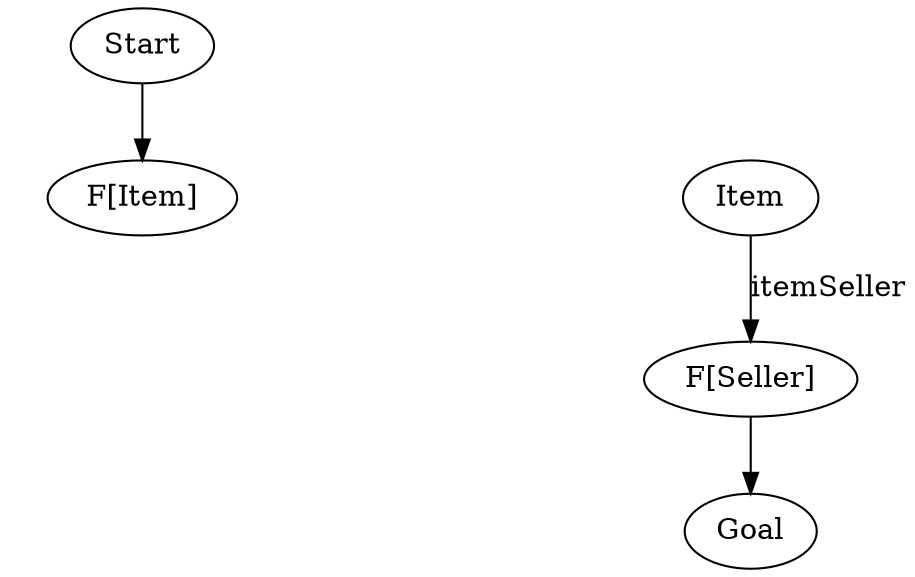 digraph {
    Start[class="extremity"]
    Goal[class="extremity"]

    FItem[label="F[Item]" class="start" group="upper"]

    FFSeller[label="F[F[Seller]]" group="upper" style="invis"]
    FSeller[label="F[Seller]" class="goal" group="lower"]

    Item[group="lower"]

    {
        rank=same
        FItem -> Item[class="lift" dir="back" label="lift" style="invis"]
    }

    {
        rank=same
        FFSeller -> FSeller[class="lift" dir="back" xlabel="lift" style="invis"]
    }

    Item -> FSeller[label="itemSeller"]

    FItem -> FSeller[label="itemSeller.lift⨾flatten" style="invis"]
    FItem -> FFSeller[label="itemSeller.lift" style="invis"]
    FFSeller -> FSeller[xlabel="flatten" class="required" style="invis"]


    Start -> FItem[class="start"]
    FSeller -> Goal[class="goal"]
}
